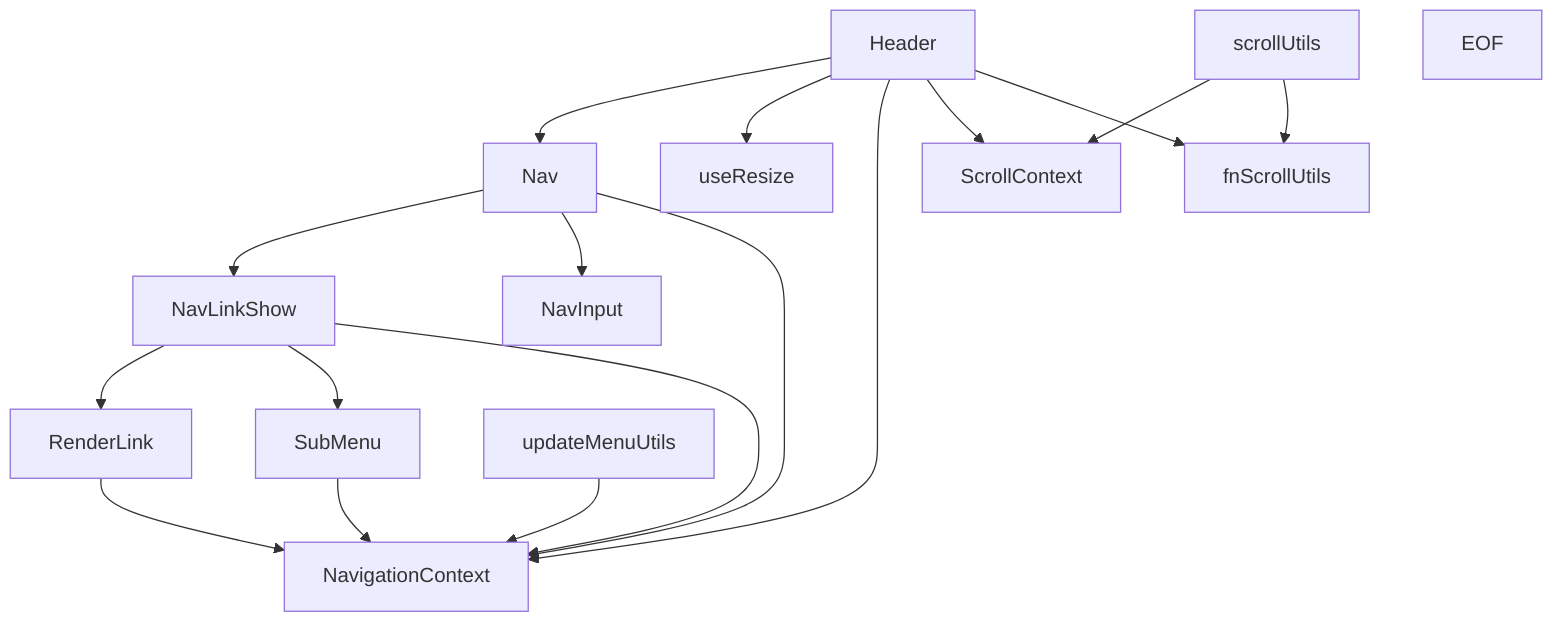 graph TD
  Header --> Nav
  Header --> useResize
  Header --> NavigationContext
  Header --> ScrollContext
  Header --> fnScrollUtils
  Nav --> NavLinkShow
  Nav --> NavInput
  Nav --> NavigationContext
  NavLinkShow --> RenderLink
  NavLinkShow --> SubMenu
  NavLinkShow --> NavigationContext
  RenderLink --> NavigationContext
  SubMenu --> NavigationContext
  updateMenuUtils --> NavigationContext
  scrollUtils --> ScrollContext
  scrollUtils --> fnScrollUtils
EOF